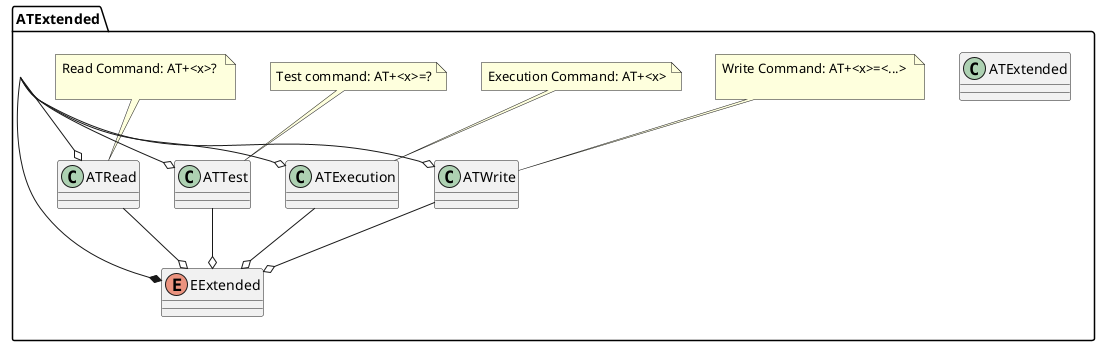 @startuml
'https://plantuml.com/class-diagram

package "ATExtended" {
    enum EExtended

    class ATExtended

    class ATTest
    note top: Test command: AT+<x>=?

    class ATRead
    note top: Read Command: AT+<x>? \n\

    class ATWrite
    note top: Write Command: AT+<x>=<...> \n\

    class ATExecution
    note top: Execution Command: AT+<x>
}

ATExtended --o ATTest
ATExtended --o ATRead
ATExtended --o ATWrite
ATExtended --o ATExecution
ATExtended --* EExtended

ATTest --o EExtended
ATRead --o EExtended
ATWrite --o EExtended
ATExecution --o EExtended

@enduml
